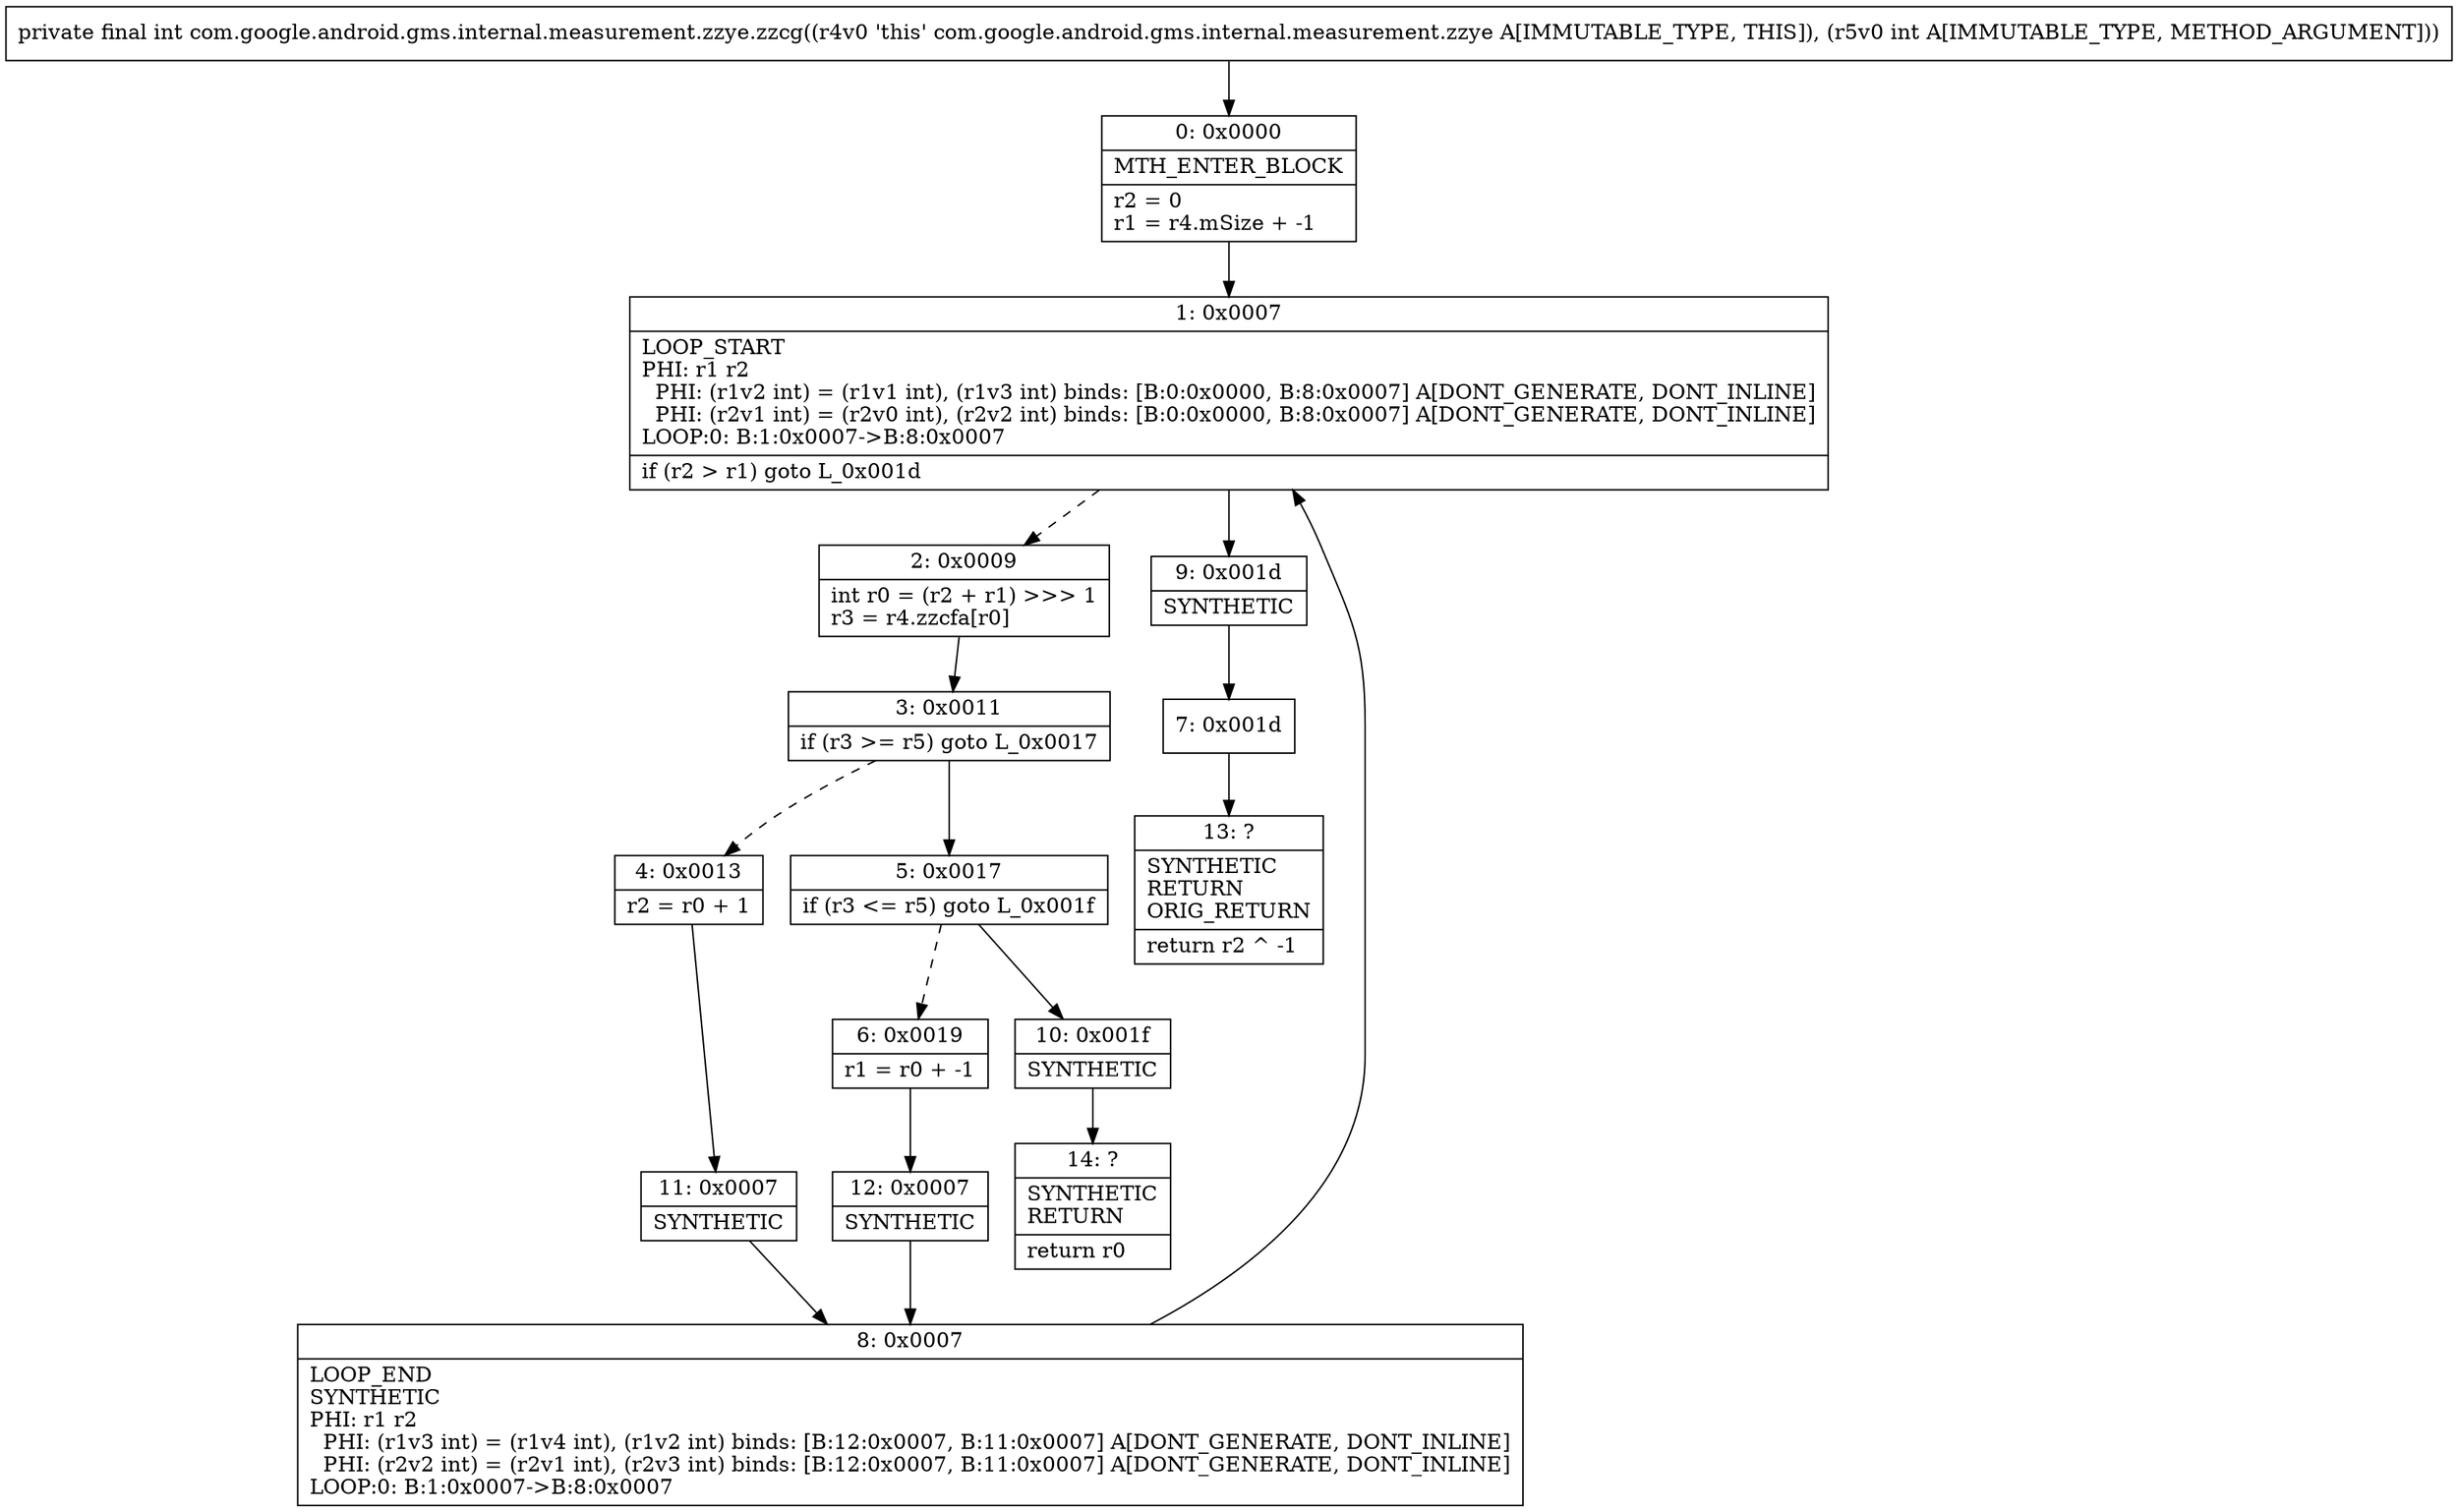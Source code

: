 digraph "CFG forcom.google.android.gms.internal.measurement.zzye.zzcg(I)I" {
Node_0 [shape=record,label="{0\:\ 0x0000|MTH_ENTER_BLOCK\l|r2 = 0\lr1 = r4.mSize + \-1\l}"];
Node_1 [shape=record,label="{1\:\ 0x0007|LOOP_START\lPHI: r1 r2 \l  PHI: (r1v2 int) = (r1v1 int), (r1v3 int) binds: [B:0:0x0000, B:8:0x0007] A[DONT_GENERATE, DONT_INLINE]\l  PHI: (r2v1 int) = (r2v0 int), (r2v2 int) binds: [B:0:0x0000, B:8:0x0007] A[DONT_GENERATE, DONT_INLINE]\lLOOP:0: B:1:0x0007\-\>B:8:0x0007\l|if (r2 \> r1) goto L_0x001d\l}"];
Node_2 [shape=record,label="{2\:\ 0x0009|int r0 = (r2 + r1) \>\>\> 1\lr3 = r4.zzcfa[r0]\l}"];
Node_3 [shape=record,label="{3\:\ 0x0011|if (r3 \>= r5) goto L_0x0017\l}"];
Node_4 [shape=record,label="{4\:\ 0x0013|r2 = r0 + 1\l}"];
Node_5 [shape=record,label="{5\:\ 0x0017|if (r3 \<= r5) goto L_0x001f\l}"];
Node_6 [shape=record,label="{6\:\ 0x0019|r1 = r0 + \-1\l}"];
Node_7 [shape=record,label="{7\:\ 0x001d}"];
Node_8 [shape=record,label="{8\:\ 0x0007|LOOP_END\lSYNTHETIC\lPHI: r1 r2 \l  PHI: (r1v3 int) = (r1v4 int), (r1v2 int) binds: [B:12:0x0007, B:11:0x0007] A[DONT_GENERATE, DONT_INLINE]\l  PHI: (r2v2 int) = (r2v1 int), (r2v3 int) binds: [B:12:0x0007, B:11:0x0007] A[DONT_GENERATE, DONT_INLINE]\lLOOP:0: B:1:0x0007\-\>B:8:0x0007\l}"];
Node_9 [shape=record,label="{9\:\ 0x001d|SYNTHETIC\l}"];
Node_10 [shape=record,label="{10\:\ 0x001f|SYNTHETIC\l}"];
Node_11 [shape=record,label="{11\:\ 0x0007|SYNTHETIC\l}"];
Node_12 [shape=record,label="{12\:\ 0x0007|SYNTHETIC\l}"];
Node_13 [shape=record,label="{13\:\ ?|SYNTHETIC\lRETURN\lORIG_RETURN\l|return r2 ^ \-1\l}"];
Node_14 [shape=record,label="{14\:\ ?|SYNTHETIC\lRETURN\l|return r0\l}"];
MethodNode[shape=record,label="{private final int com.google.android.gms.internal.measurement.zzye.zzcg((r4v0 'this' com.google.android.gms.internal.measurement.zzye A[IMMUTABLE_TYPE, THIS]), (r5v0 int A[IMMUTABLE_TYPE, METHOD_ARGUMENT])) }"];
MethodNode -> Node_0;
Node_0 -> Node_1;
Node_1 -> Node_2[style=dashed];
Node_1 -> Node_9;
Node_2 -> Node_3;
Node_3 -> Node_4[style=dashed];
Node_3 -> Node_5;
Node_4 -> Node_11;
Node_5 -> Node_6[style=dashed];
Node_5 -> Node_10;
Node_6 -> Node_12;
Node_7 -> Node_13;
Node_8 -> Node_1;
Node_9 -> Node_7;
Node_10 -> Node_14;
Node_11 -> Node_8;
Node_12 -> Node_8;
}

